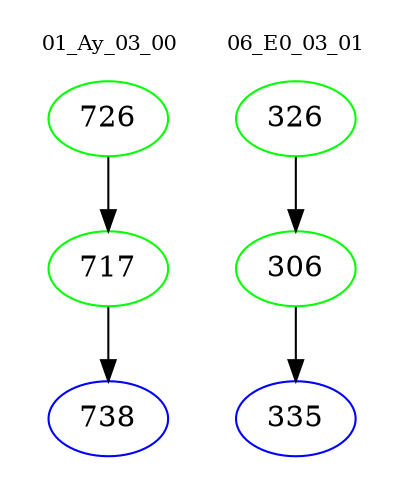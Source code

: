 digraph{
subgraph cluster_0 {
color = white
label = "01_Ay_03_00";
fontsize=10;
T0_726 [label="726", color="green"]
T0_726 -> T0_717 [color="black"]
T0_717 [label="717", color="green"]
T0_717 -> T0_738 [color="black"]
T0_738 [label="738", color="blue"]
}
subgraph cluster_1 {
color = white
label = "06_E0_03_01";
fontsize=10;
T1_326 [label="326", color="green"]
T1_326 -> T1_306 [color="black"]
T1_306 [label="306", color="green"]
T1_306 -> T1_335 [color="black"]
T1_335 [label="335", color="blue"]
}
}
